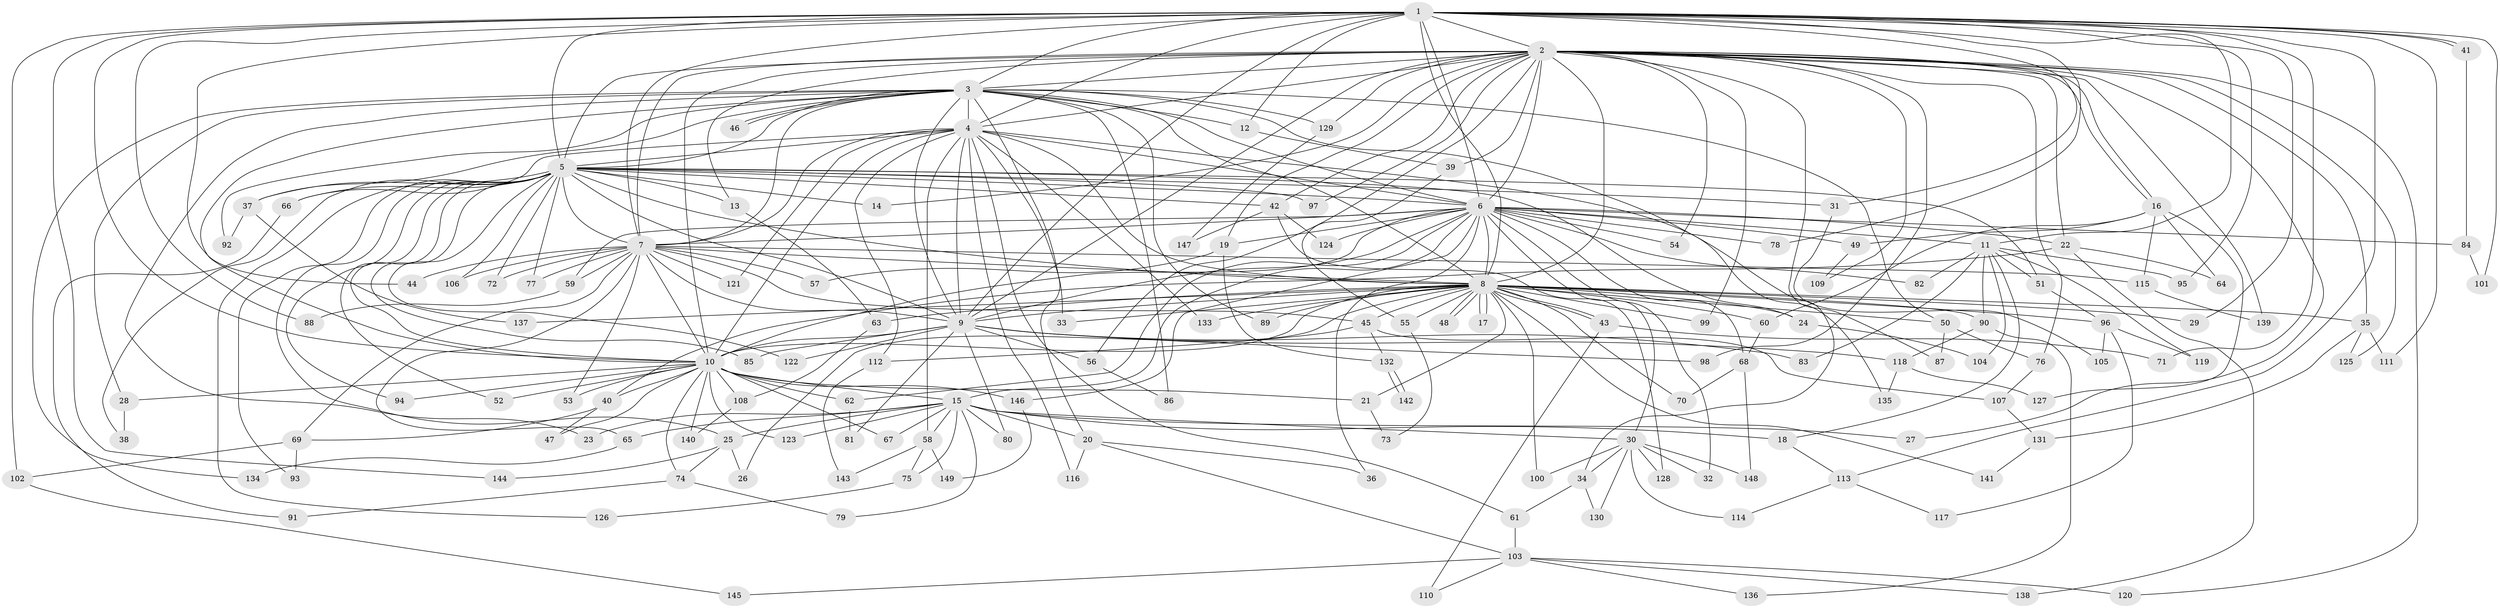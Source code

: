 // Generated by graph-tools (version 1.1) at 2025/01/03/09/25 03:01:37]
// undirected, 149 vertices, 323 edges
graph export_dot {
graph [start="1"]
  node [color=gray90,style=filled];
  1;
  2;
  3;
  4;
  5;
  6;
  7;
  8;
  9;
  10;
  11;
  12;
  13;
  14;
  15;
  16;
  17;
  18;
  19;
  20;
  21;
  22;
  23;
  24;
  25;
  26;
  27;
  28;
  29;
  30;
  31;
  32;
  33;
  34;
  35;
  36;
  37;
  38;
  39;
  40;
  41;
  42;
  43;
  44;
  45;
  46;
  47;
  48;
  49;
  50;
  51;
  52;
  53;
  54;
  55;
  56;
  57;
  58;
  59;
  60;
  61;
  62;
  63;
  64;
  65;
  66;
  67;
  68;
  69;
  70;
  71;
  72;
  73;
  74;
  75;
  76;
  77;
  78;
  79;
  80;
  81;
  82;
  83;
  84;
  85;
  86;
  87;
  88;
  89;
  90;
  91;
  92;
  93;
  94;
  95;
  96;
  97;
  98;
  99;
  100;
  101;
  102;
  103;
  104;
  105;
  106;
  107;
  108;
  109;
  110;
  111;
  112;
  113;
  114;
  115;
  116;
  117;
  118;
  119;
  120;
  121;
  122;
  123;
  124;
  125;
  126;
  127;
  128;
  129;
  130;
  131;
  132;
  133;
  134;
  135;
  136;
  137;
  138;
  139;
  140;
  141;
  142;
  143;
  144;
  145;
  146;
  147;
  148;
  149;
  1 -- 2;
  1 -- 3;
  1 -- 4;
  1 -- 5;
  1 -- 6;
  1 -- 7;
  1 -- 8;
  1 -- 9;
  1 -- 10;
  1 -- 11;
  1 -- 12;
  1 -- 29;
  1 -- 31;
  1 -- 41;
  1 -- 41;
  1 -- 44;
  1 -- 71;
  1 -- 78;
  1 -- 88;
  1 -- 95;
  1 -- 101;
  1 -- 102;
  1 -- 111;
  1 -- 113;
  1 -- 144;
  2 -- 3;
  2 -- 4;
  2 -- 5;
  2 -- 6;
  2 -- 7;
  2 -- 8;
  2 -- 9;
  2 -- 10;
  2 -- 13;
  2 -- 14;
  2 -- 16;
  2 -- 16;
  2 -- 19;
  2 -- 22;
  2 -- 27;
  2 -- 35;
  2 -- 39;
  2 -- 42;
  2 -- 54;
  2 -- 56;
  2 -- 76;
  2 -- 87;
  2 -- 97;
  2 -- 98;
  2 -- 99;
  2 -- 109;
  2 -- 120;
  2 -- 125;
  2 -- 129;
  2 -- 139;
  3 -- 4;
  3 -- 5;
  3 -- 6;
  3 -- 7;
  3 -- 8;
  3 -- 9;
  3 -- 10;
  3 -- 12;
  3 -- 20;
  3 -- 23;
  3 -- 28;
  3 -- 34;
  3 -- 37;
  3 -- 46;
  3 -- 46;
  3 -- 50;
  3 -- 86;
  3 -- 89;
  3 -- 92;
  3 -- 129;
  3 -- 134;
  4 -- 5;
  4 -- 6;
  4 -- 7;
  4 -- 8;
  4 -- 9;
  4 -- 10;
  4 -- 33;
  4 -- 58;
  4 -- 61;
  4 -- 66;
  4 -- 112;
  4 -- 116;
  4 -- 121;
  4 -- 133;
  4 -- 135;
  5 -- 6;
  5 -- 7;
  5 -- 8;
  5 -- 9;
  5 -- 10;
  5 -- 13;
  5 -- 14;
  5 -- 24;
  5 -- 25;
  5 -- 31;
  5 -- 37;
  5 -- 38;
  5 -- 42;
  5 -- 51;
  5 -- 52;
  5 -- 66;
  5 -- 72;
  5 -- 77;
  5 -- 85;
  5 -- 93;
  5 -- 94;
  5 -- 97;
  5 -- 106;
  5 -- 122;
  5 -- 126;
  6 -- 7;
  6 -- 8;
  6 -- 9;
  6 -- 10;
  6 -- 11;
  6 -- 15;
  6 -- 19;
  6 -- 22;
  6 -- 30;
  6 -- 32;
  6 -- 36;
  6 -- 49;
  6 -- 54;
  6 -- 59;
  6 -- 62;
  6 -- 68;
  6 -- 78;
  6 -- 82;
  6 -- 84;
  6 -- 124;
  6 -- 146;
  7 -- 8;
  7 -- 9;
  7 -- 10;
  7 -- 44;
  7 -- 45;
  7 -- 53;
  7 -- 57;
  7 -- 59;
  7 -- 65;
  7 -- 69;
  7 -- 72;
  7 -- 77;
  7 -- 106;
  7 -- 115;
  7 -- 121;
  8 -- 9;
  8 -- 10;
  8 -- 17;
  8 -- 17;
  8 -- 21;
  8 -- 24;
  8 -- 26;
  8 -- 29;
  8 -- 33;
  8 -- 35;
  8 -- 43;
  8 -- 43;
  8 -- 45;
  8 -- 48;
  8 -- 48;
  8 -- 50;
  8 -- 55;
  8 -- 60;
  8 -- 63;
  8 -- 70;
  8 -- 89;
  8 -- 90;
  8 -- 96;
  8 -- 99;
  8 -- 100;
  8 -- 133;
  8 -- 137;
  8 -- 141;
  9 -- 10;
  9 -- 56;
  9 -- 80;
  9 -- 81;
  9 -- 83;
  9 -- 85;
  9 -- 98;
  9 -- 118;
  9 -- 122;
  10 -- 15;
  10 -- 21;
  10 -- 28;
  10 -- 40;
  10 -- 47;
  10 -- 52;
  10 -- 53;
  10 -- 62;
  10 -- 67;
  10 -- 74;
  10 -- 94;
  10 -- 108;
  10 -- 123;
  10 -- 140;
  10 -- 146;
  11 -- 18;
  11 -- 51;
  11 -- 82;
  11 -- 83;
  11 -- 90;
  11 -- 95;
  11 -- 104;
  11 -- 119;
  12 -- 39;
  13 -- 63;
  15 -- 18;
  15 -- 20;
  15 -- 23;
  15 -- 25;
  15 -- 27;
  15 -- 30;
  15 -- 58;
  15 -- 65;
  15 -- 67;
  15 -- 75;
  15 -- 79;
  15 -- 80;
  15 -- 123;
  16 -- 49;
  16 -- 60;
  16 -- 64;
  16 -- 115;
  16 -- 127;
  18 -- 113;
  19 -- 57;
  19 -- 132;
  20 -- 36;
  20 -- 103;
  20 -- 116;
  21 -- 73;
  22 -- 40;
  22 -- 64;
  22 -- 138;
  24 -- 104;
  25 -- 26;
  25 -- 74;
  25 -- 144;
  28 -- 38;
  30 -- 32;
  30 -- 34;
  30 -- 100;
  30 -- 114;
  30 -- 128;
  30 -- 130;
  30 -- 148;
  31 -- 105;
  34 -- 61;
  34 -- 130;
  35 -- 111;
  35 -- 125;
  35 -- 131;
  37 -- 92;
  37 -- 137;
  39 -- 55;
  40 -- 47;
  40 -- 69;
  41 -- 84;
  42 -- 124;
  42 -- 128;
  42 -- 147;
  43 -- 71;
  43 -- 110;
  45 -- 107;
  45 -- 112;
  45 -- 132;
  49 -- 109;
  50 -- 76;
  50 -- 87;
  51 -- 96;
  55 -- 73;
  56 -- 86;
  58 -- 75;
  58 -- 143;
  58 -- 149;
  59 -- 88;
  60 -- 68;
  61 -- 103;
  62 -- 81;
  63 -- 108;
  65 -- 134;
  66 -- 91;
  68 -- 70;
  68 -- 148;
  69 -- 93;
  69 -- 102;
  74 -- 79;
  74 -- 91;
  75 -- 126;
  76 -- 107;
  84 -- 101;
  90 -- 118;
  90 -- 136;
  96 -- 105;
  96 -- 117;
  96 -- 119;
  102 -- 145;
  103 -- 110;
  103 -- 120;
  103 -- 136;
  103 -- 138;
  103 -- 145;
  107 -- 131;
  108 -- 140;
  112 -- 143;
  113 -- 114;
  113 -- 117;
  115 -- 139;
  118 -- 127;
  118 -- 135;
  129 -- 147;
  131 -- 141;
  132 -- 142;
  132 -- 142;
  146 -- 149;
}
